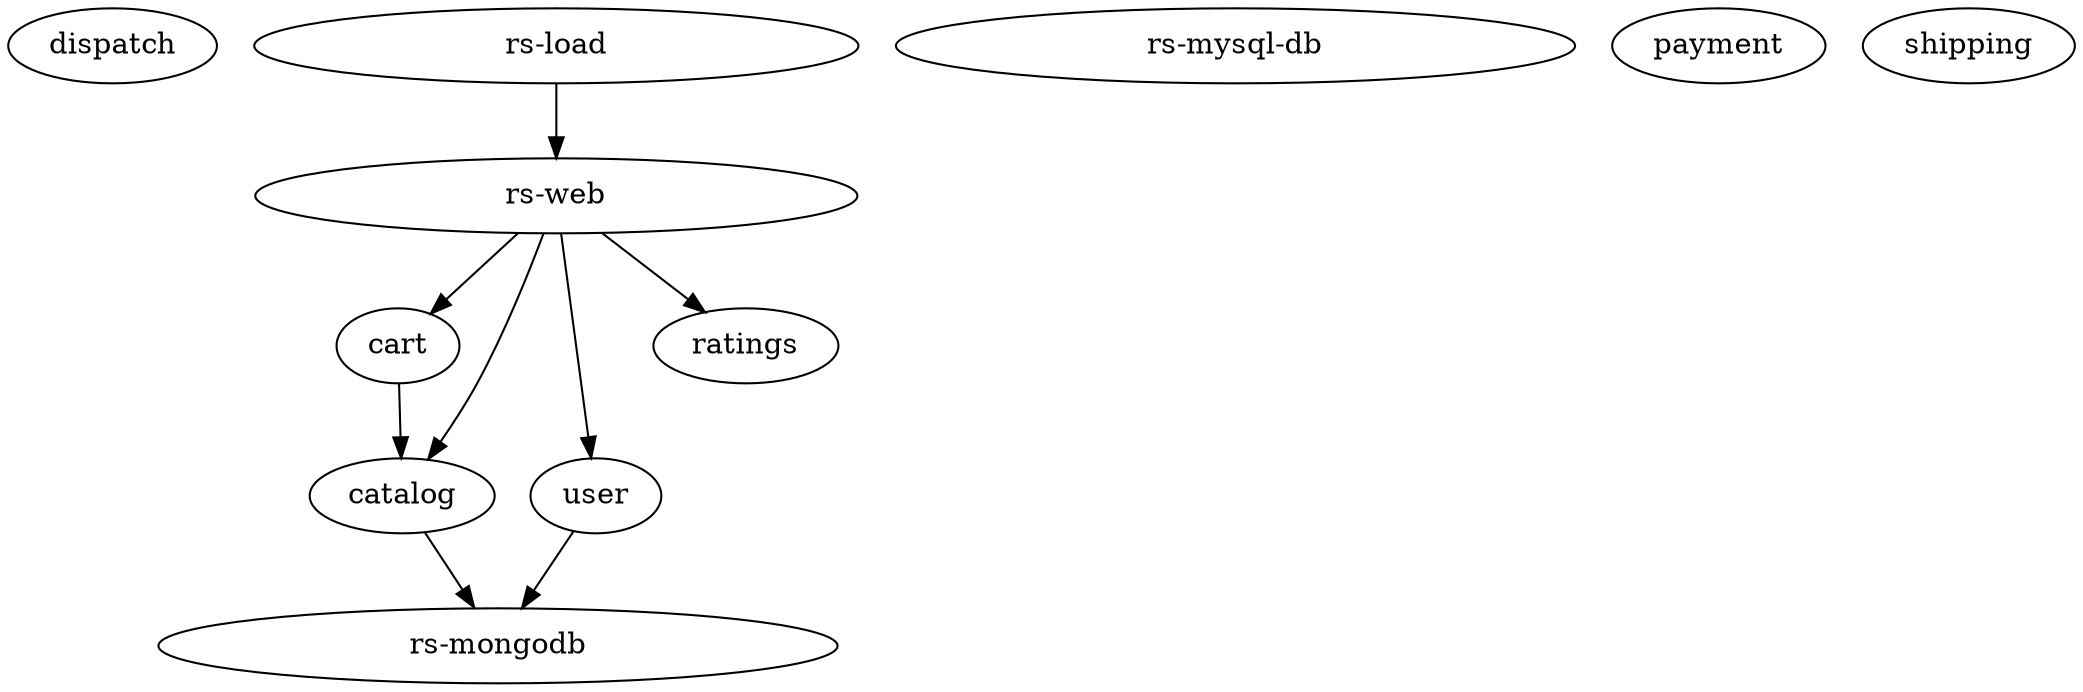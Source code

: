 digraph "" {
	graph [bb="0,0,934.24,324"];
	node [label="\N"];
	dispatch	[height=0.5,
		pos="40.296,306",
		width=1.1193];
	"rs-web"	[height=0.5,
		pos="243.3,234",
		width=4.008];
	cart	[height=0.5,
		pos="169.3,162",
		width=0.75];
	"rs-web" -> cart	[pos="e,184.39,177.28 225,215.7 215.14,206.37 202.88,194.76 192.36,184.82"];
	catalog	[height=0.5,
		pos="181.3,90",
		width=1.011];
	"rs-web" -> catalog	[pos="e,188.96,107.67 235.98,215.56 228.41,197.58 216.19,168.76 205.3,144 201.48,135.32 197.24,125.89 193.39,117.41"];
	user	[height=0.5,
		pos="262.3,90",
		width=0.75];
	"rs-web" -> user	[pos="e,260.01,108.11 245.63,215.59 248.86,191.4 254.75,147.36 258.6,118.65"];
	ratings	[height=0.5,
		pos="324.3,162",
		width=0.95686];
	"rs-web" -> ratings	[pos="e,306.97,177.97 263.32,215.7 274,206.47 287.25,195.02 298.67,185.15"];
	cart -> catalog	[pos="e,178.36,108.1 172.26,143.7 173.56,136.15 175.1,127.12 176.55,118.68"];
	"rs-mongodb"	[height=0.5,
		pos="221.3,18",
		width=4.5315];
	catalog -> "rs-mongodb"	[pos="e,211.33,36.447 190.78,72.411 195.32,64.454 200.88,54.722 206.01,45.756"];
	user -> "rs-mongodb"	[pos="e,231.33,36.124 252.79,72.765 248.06,64.697 242.23,54.741 236.88,45.598"];
	"rs-load"	[height=0.5,
		pos="243.3,306",
		width=4.026];
	"rs-load" -> "rs-web"	[pos="e,243.3,252.1 243.3,287.7 243.3,280.24 243.3,271.32 243.3,262.97"];
	"rs-mysql-db"	[height=0.5,
		pos="569.3,306",
		width=4.5315];
	payment	[height=0.5,
		pos="792.3,306",
		width=1.1555];
	shipping	[height=0.5,
		pos="893.3,306",
		width=1.1374];
}
